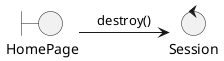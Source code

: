 @startuml
skinparam backgroundColor transparent
boundary HomePage
control Session

(HomePage) -> (Session): destroy()
@enduml
